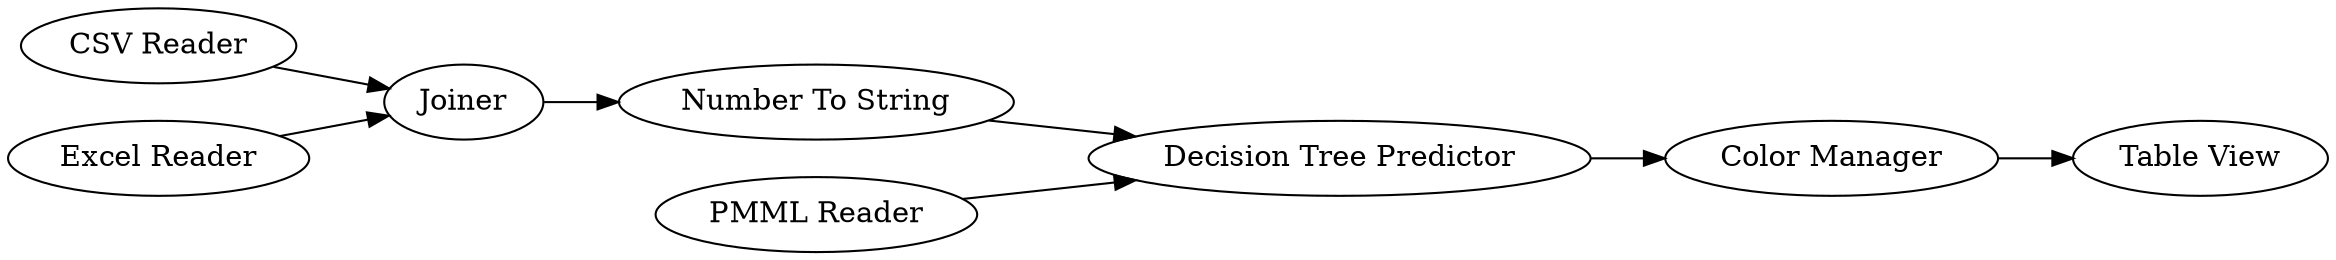 digraph {
	"3423236052540129784_67" [label="Color Manager"]
	"3423236052540129784_100" [label="Number To String"]
	"3423236052540129784_108" [label=Joiner]
	"3423236052540129784_110" [label="Decision Tree Predictor"]
	"3423236052540129784_105" [label="CSV Reader"]
	"3423236052540129784_109" [label="PMML Reader"]
	"3423236052540129784_111" [label="Table View"]
	"3423236052540129784_103" [label="Excel Reader"]
	"3423236052540129784_110" -> "3423236052540129784_67"
	"3423236052540129784_109" -> "3423236052540129784_110"
	"3423236052540129784_100" -> "3423236052540129784_110"
	"3423236052540129784_103" -> "3423236052540129784_108"
	"3423236052540129784_105" -> "3423236052540129784_108"
	"3423236052540129784_67" -> "3423236052540129784_111"
	"3423236052540129784_108" -> "3423236052540129784_100"
	rankdir=LR
}
